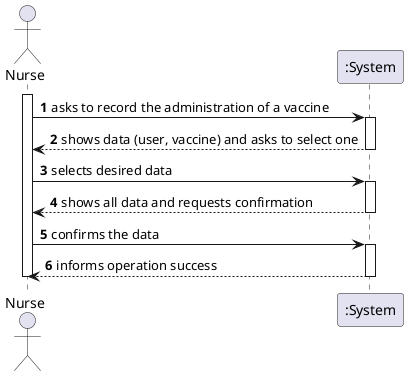 @startuml
autonumber
actor "Nurse" as NU

activate NU
NU -> ":System" : asks to record the administration of a vaccine
activate ":System"
":System" --> NU : shows data (user, vaccine) and asks to select one
deactivate ":System"

NU -> ":System" : selects desired data
activate ":System"
":System" --> NU : shows all data and requests confirmation
deactivate ":System"

NU -> ":System" : confirms the data
activate ":System"
":System" --> NU : informs operation success
deactivate ":System"

deactivate NU
@enduml